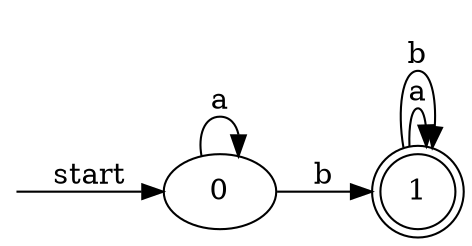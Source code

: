 digraph dfa {
    rankdir = LR;
    __start [style = invis, shape = point];
    __start -> "0" [ label = "start" ];
    node [shape = doublecircle]; "1"
    node [shape = circle];
    "1" -> "1" [ label = "a" ];
    "1" -> "1" [ label = "b" ];
    "0" -> "0" [ label = "a" ];
    "0" -> "1" [ label = "b" ];
}
